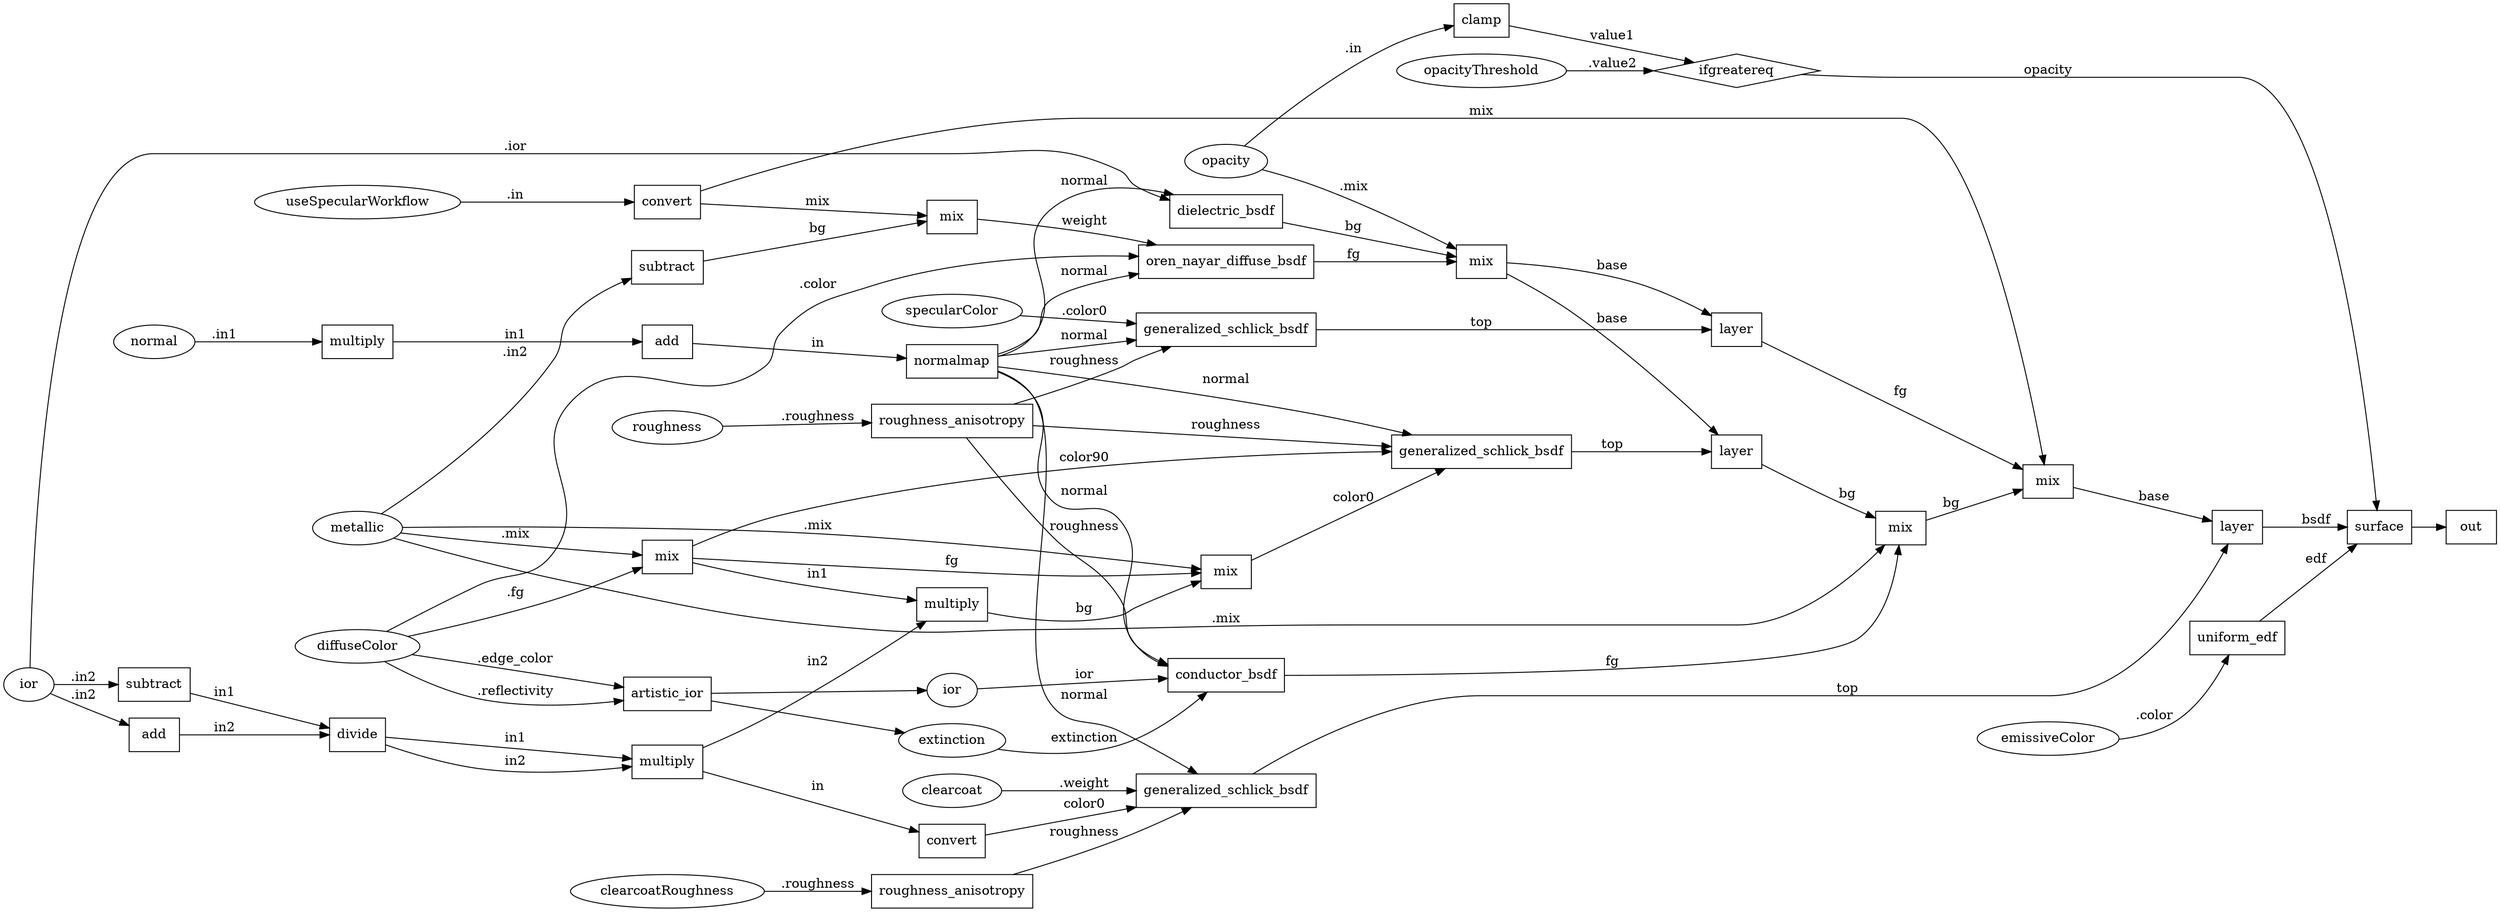 digraph {
  rankdir = LR;
    IMP_UsdPreviewSurface_surfaceshader_surface_constructor [label= "surface"];
    IMP_UsdPreviewSurface_surfaceshader_surface_constructor[shape = box];
    IMP_UsdPreviewSurface_surfaceshader_surface_constructor ->     IMP_UsdPreviewSurface_surfaceshader_out;
    IMP_UsdPreviewSurface_surfaceshader_out [label= "out"];
    IMP_UsdPreviewSurface_surfaceshader_out[shape = box]; 
    IMP_UsdPreviewSurface_surfaceshader_coat_bsdf [label= "layer"];
    IMP_UsdPreviewSurface_surfaceshader_coat_bsdf[shape = box];
    IMP_UsdPreviewSurface_surfaceshader_coat_bsdf ->     IMP_UsdPreviewSurface_surfaceshader_surface_constructor [label= "bsdf"];
    IMP_UsdPreviewSurface_surfaceshader_surface_constructor [label= "surface"];
    IMP_UsdPreviewSurface_surfaceshader_surface_constructor[shape = box]; 
    IMP_UsdPreviewSurface_surfaceshader_coat_dielectric_bsdf [label= "generalized_schlick_bsdf"];
    IMP_UsdPreviewSurface_surfaceshader_coat_dielectric_bsdf[shape = box];
    IMP_UsdPreviewSurface_surfaceshader_coat_dielectric_bsdf ->     IMP_UsdPreviewSurface_surfaceshader_coat_bsdf [label= "top"];
    IMP_UsdPreviewSurface_surfaceshader_coat_bsdf [label= "layer"];
    IMP_UsdPreviewSurface_surfaceshader_coat_bsdf[shape = box]; 
    IMP_UsdPreviewSurface_surfaceshader_clearcoatINT [label="clearcoat"];
    IMP_UsdPreviewSurface_surfaceshader_clearcoatINT [shape = ellipse];
    IMP_UsdPreviewSurface_surfaceshader_coat_dielectric_bsdf [label="generalized_schlick_bsdf"];
    IMP_UsdPreviewSurface_surfaceshader_clearcoatINT -> IMP_UsdPreviewSurface_surfaceshader_coat_dielectric_bsdf [label=".weight"];
    IMP_UsdPreviewSurface_surfaceshader_coat_F0 [label= "convert"];
    IMP_UsdPreviewSurface_surfaceshader_coat_F0[shape = box];
    IMP_UsdPreviewSurface_surfaceshader_coat_F0 ->     IMP_UsdPreviewSurface_surfaceshader_coat_dielectric_bsdf [label= "color0"];
    IMP_UsdPreviewSurface_surfaceshader_coat_dielectric_bsdf [label= "generalized_schlick_bsdf"];
    IMP_UsdPreviewSurface_surfaceshader_coat_dielectric_bsdf[shape = box]; 
    IMP_UsdPreviewSurface_surfaceshader_R_sq [label= "multiply"];
    IMP_UsdPreviewSurface_surfaceshader_R_sq[shape = box];
    IMP_UsdPreviewSurface_surfaceshader_R_sq ->     IMP_UsdPreviewSurface_surfaceshader_coat_F0 [label= "in"];
    IMP_UsdPreviewSurface_surfaceshader_coat_F0 [label= "convert"];
    IMP_UsdPreviewSurface_surfaceshader_coat_F0[shape = box]; 
    IMP_UsdPreviewSurface_surfaceshader_R [label= "divide"];
    IMP_UsdPreviewSurface_surfaceshader_R[shape = box];
    IMP_UsdPreviewSurface_surfaceshader_R ->     IMP_UsdPreviewSurface_surfaceshader_R_sq [label= "in1"];
    IMP_UsdPreviewSurface_surfaceshader_R_sq [label= "multiply"];
    IMP_UsdPreviewSurface_surfaceshader_R_sq[shape = box]; 
    IMP_UsdPreviewSurface_surfaceshader_one_minus_ior [label= "subtract"];
    IMP_UsdPreviewSurface_surfaceshader_one_minus_ior[shape = box];
    IMP_UsdPreviewSurface_surfaceshader_one_minus_ior ->     IMP_UsdPreviewSurface_surfaceshader_R [label= "in1"];
    IMP_UsdPreviewSurface_surfaceshader_R [label= "divide"];
    IMP_UsdPreviewSurface_surfaceshader_R[shape = box]; 
    IMP_UsdPreviewSurface_surfaceshader_iorINT [label="ior"];
    IMP_UsdPreviewSurface_surfaceshader_iorINT [shape = ellipse];
    IMP_UsdPreviewSurface_surfaceshader_one_minus_ior [label="subtract"];
    IMP_UsdPreviewSurface_surfaceshader_iorINT -> IMP_UsdPreviewSurface_surfaceshader_one_minus_ior [label=".in2"];
    IMP_UsdPreviewSurface_surfaceshader_one_plus_ior [label= "add"];
    IMP_UsdPreviewSurface_surfaceshader_one_plus_ior[shape = box];
    IMP_UsdPreviewSurface_surfaceshader_one_plus_ior ->     IMP_UsdPreviewSurface_surfaceshader_R [label= "in2"];
    IMP_UsdPreviewSurface_surfaceshader_R [label= "divide"];
    IMP_UsdPreviewSurface_surfaceshader_R[shape = box]; 
    IMP_UsdPreviewSurface_surfaceshader_iorINT [label="ior"];
    IMP_UsdPreviewSurface_surfaceshader_iorINT [shape = ellipse];
    IMP_UsdPreviewSurface_surfaceshader_one_plus_ior [label="add"];
    IMP_UsdPreviewSurface_surfaceshader_iorINT -> IMP_UsdPreviewSurface_surfaceshader_one_plus_ior [label=".in2"];
    IMP_UsdPreviewSurface_surfaceshader_R [label= "divide"];
    IMP_UsdPreviewSurface_surfaceshader_R[shape = box];
    IMP_UsdPreviewSurface_surfaceshader_R ->     IMP_UsdPreviewSurface_surfaceshader_R_sq [label= "in2"];
    IMP_UsdPreviewSurface_surfaceshader_R_sq [label= "multiply"];
    IMP_UsdPreviewSurface_surfaceshader_R_sq[shape = box]; 
    IMP_UsdPreviewSurface_surfaceshader_coat_roughness [label= "roughness_anisotropy"];
    IMP_UsdPreviewSurface_surfaceshader_coat_roughness[shape = box];
    IMP_UsdPreviewSurface_surfaceshader_coat_roughness ->     IMP_UsdPreviewSurface_surfaceshader_coat_dielectric_bsdf [label= "roughness"];
    IMP_UsdPreviewSurface_surfaceshader_coat_dielectric_bsdf [label= "generalized_schlick_bsdf"];
    IMP_UsdPreviewSurface_surfaceshader_coat_dielectric_bsdf[shape = box]; 
    IMP_UsdPreviewSurface_surfaceshader_clearcoatRoughnessINT [label="clearcoatRoughness"];
    IMP_UsdPreviewSurface_surfaceshader_clearcoatRoughnessINT [shape = ellipse];
    IMP_UsdPreviewSurface_surfaceshader_coat_roughness [label="roughness_anisotropy"];
    IMP_UsdPreviewSurface_surfaceshader_clearcoatRoughnessINT -> IMP_UsdPreviewSurface_surfaceshader_coat_roughness [label=".roughness"];
    IMP_UsdPreviewSurface_surfaceshader_surface_normal [label= "normalmap"];
    IMP_UsdPreviewSurface_surfaceshader_surface_normal[shape = box];
    IMP_UsdPreviewSurface_surfaceshader_surface_normal ->     IMP_UsdPreviewSurface_surfaceshader_coat_dielectric_bsdf [label= "normal"];
    IMP_UsdPreviewSurface_surfaceshader_coat_dielectric_bsdf [label= "generalized_schlick_bsdf"];
    IMP_UsdPreviewSurface_surfaceshader_coat_dielectric_bsdf[shape = box]; 
    IMP_UsdPreviewSurface_surfaceshader_bias_normal [label= "add"];
    IMP_UsdPreviewSurface_surfaceshader_bias_normal[shape = box];
    IMP_UsdPreviewSurface_surfaceshader_bias_normal ->     IMP_UsdPreviewSurface_surfaceshader_surface_normal [label= "in"];
    IMP_UsdPreviewSurface_surfaceshader_surface_normal [label= "normalmap"];
    IMP_UsdPreviewSurface_surfaceshader_surface_normal[shape = box]; 
    IMP_UsdPreviewSurface_surfaceshader_scale_normal [label= "multiply"];
    IMP_UsdPreviewSurface_surfaceshader_scale_normal[shape = box];
    IMP_UsdPreviewSurface_surfaceshader_scale_normal ->     IMP_UsdPreviewSurface_surfaceshader_bias_normal [label= "in1"];
    IMP_UsdPreviewSurface_surfaceshader_bias_normal [label= "add"];
    IMP_UsdPreviewSurface_surfaceshader_bias_normal[shape = box]; 
    IMP_UsdPreviewSurface_surfaceshader_normalINT [label="normal"];
    IMP_UsdPreviewSurface_surfaceshader_normalINT [shape = ellipse];
    IMP_UsdPreviewSurface_surfaceshader_scale_normal [label="multiply"];
    IMP_UsdPreviewSurface_surfaceshader_normalINT -> IMP_UsdPreviewSurface_surfaceshader_scale_normal [label=".in1"];
    IMP_UsdPreviewSurface_surfaceshader_workflow_selector_bsdf [label= "mix"];
    IMP_UsdPreviewSurface_surfaceshader_workflow_selector_bsdf[shape = box];
    IMP_UsdPreviewSurface_surfaceshader_workflow_selector_bsdf ->     IMP_UsdPreviewSurface_surfaceshader_coat_bsdf [label= "base"];
    IMP_UsdPreviewSurface_surfaceshader_coat_bsdf [label= "layer"];
    IMP_UsdPreviewSurface_surfaceshader_coat_bsdf[shape = box]; 
    IMP_UsdPreviewSurface_surfaceshader_specular_workflow_bsdf [label= "layer"];
    IMP_UsdPreviewSurface_surfaceshader_specular_workflow_bsdf[shape = box];
    IMP_UsdPreviewSurface_surfaceshader_specular_workflow_bsdf ->     IMP_UsdPreviewSurface_surfaceshader_workflow_selector_bsdf [label= "fg"];
    IMP_UsdPreviewSurface_surfaceshader_workflow_selector_bsdf [label= "mix"];
    IMP_UsdPreviewSurface_surfaceshader_workflow_selector_bsdf[shape = box]; 
    IMP_UsdPreviewSurface_surfaceshader_specular_bsdf1 [label= "generalized_schlick_bsdf"];
    IMP_UsdPreviewSurface_surfaceshader_specular_bsdf1[shape = box];
    IMP_UsdPreviewSurface_surfaceshader_specular_bsdf1 ->     IMP_UsdPreviewSurface_surfaceshader_specular_workflow_bsdf [label= "top"];
    IMP_UsdPreviewSurface_surfaceshader_specular_workflow_bsdf [label= "layer"];
    IMP_UsdPreviewSurface_surfaceshader_specular_workflow_bsdf[shape = box]; 
    IMP_UsdPreviewSurface_surfaceshader_specularColorINT [label="specularColor"];
    IMP_UsdPreviewSurface_surfaceshader_specularColorINT [shape = ellipse];
    IMP_UsdPreviewSurface_surfaceshader_specular_bsdf1 [label="generalized_schlick_bsdf"];
    IMP_UsdPreviewSurface_surfaceshader_specularColorINT -> IMP_UsdPreviewSurface_surfaceshader_specular_bsdf1 [label=".color0"];
    IMP_UsdPreviewSurface_surfaceshader_specular_roughness [label= "roughness_anisotropy"];
    IMP_UsdPreviewSurface_surfaceshader_specular_roughness[shape = box];
    IMP_UsdPreviewSurface_surfaceshader_specular_roughness ->     IMP_UsdPreviewSurface_surfaceshader_specular_bsdf1 [label= "roughness"];
    IMP_UsdPreviewSurface_surfaceshader_specular_bsdf1 [label= "generalized_schlick_bsdf"];
    IMP_UsdPreviewSurface_surfaceshader_specular_bsdf1[shape = box]; 
    IMP_UsdPreviewSurface_surfaceshader_roughnessINT [label="roughness"];
    IMP_UsdPreviewSurface_surfaceshader_roughnessINT [shape = ellipse];
    IMP_UsdPreviewSurface_surfaceshader_specular_roughness [label="roughness_anisotropy"];
    IMP_UsdPreviewSurface_surfaceshader_roughnessINT -> IMP_UsdPreviewSurface_surfaceshader_specular_roughness [label=".roughness"];
    IMP_UsdPreviewSurface_surfaceshader_surface_normal [label= "normalmap"];
    IMP_UsdPreviewSurface_surfaceshader_surface_normal[shape = box];
    IMP_UsdPreviewSurface_surfaceshader_surface_normal ->     IMP_UsdPreviewSurface_surfaceshader_specular_bsdf1 [label= "normal"];
    IMP_UsdPreviewSurface_surfaceshader_specular_bsdf1 [label= "generalized_schlick_bsdf"];
    IMP_UsdPreviewSurface_surfaceshader_specular_bsdf1[shape = box]; 
    IMP_UsdPreviewSurface_surfaceshader_transmission_mix [label= "mix"];
    IMP_UsdPreviewSurface_surfaceshader_transmission_mix[shape = box];
    IMP_UsdPreviewSurface_surfaceshader_transmission_mix ->     IMP_UsdPreviewSurface_surfaceshader_specular_workflow_bsdf [label= "base"];
    IMP_UsdPreviewSurface_surfaceshader_specular_workflow_bsdf [label= "layer"];
    IMP_UsdPreviewSurface_surfaceshader_specular_workflow_bsdf[shape = box]; 
    IMP_UsdPreviewSurface_surfaceshader_opacityINT [label="opacity"];
    IMP_UsdPreviewSurface_surfaceshader_opacityINT [shape = ellipse];
    IMP_UsdPreviewSurface_surfaceshader_transmission_mix [label="mix"];
    IMP_UsdPreviewSurface_surfaceshader_opacityINT -> IMP_UsdPreviewSurface_surfaceshader_transmission_mix [label=".mix"];
    IMP_UsdPreviewSurface_surfaceshader_diffuse_bsdf [label= "oren_nayar_diffuse_bsdf"];
    IMP_UsdPreviewSurface_surfaceshader_diffuse_bsdf[shape = box];
    IMP_UsdPreviewSurface_surfaceshader_diffuse_bsdf ->     IMP_UsdPreviewSurface_surfaceshader_transmission_mix [label= "fg"];
    IMP_UsdPreviewSurface_surfaceshader_transmission_mix [label= "mix"];
    IMP_UsdPreviewSurface_surfaceshader_transmission_mix[shape = box]; 
    IMP_UsdPreviewSurface_surfaceshader_diffuseColorINT [label="diffuseColor"];
    IMP_UsdPreviewSurface_surfaceshader_diffuseColorINT [shape = ellipse];
    IMP_UsdPreviewSurface_surfaceshader_diffuse_bsdf [label="oren_nayar_diffuse_bsdf"];
    IMP_UsdPreviewSurface_surfaceshader_diffuseColorINT -> IMP_UsdPreviewSurface_surfaceshader_diffuse_bsdf [label=".color"];
    IMP_UsdPreviewSurface_surfaceshader_diffuse_bsdf_weight [label= "mix"];
    IMP_UsdPreviewSurface_surfaceshader_diffuse_bsdf_weight[shape = box];
    IMP_UsdPreviewSurface_surfaceshader_diffuse_bsdf_weight ->     IMP_UsdPreviewSurface_surfaceshader_diffuse_bsdf [label= "weight"];
    IMP_UsdPreviewSurface_surfaceshader_diffuse_bsdf [label= "oren_nayar_diffuse_bsdf"];
    IMP_UsdPreviewSurface_surfaceshader_diffuse_bsdf[shape = box]; 
    IMP_UsdPreviewSurface_surfaceshader_inverse_metalness [label= "subtract"];
    IMP_UsdPreviewSurface_surfaceshader_inverse_metalness[shape = box];
    IMP_UsdPreviewSurface_surfaceshader_inverse_metalness ->     IMP_UsdPreviewSurface_surfaceshader_diffuse_bsdf_weight [label= "bg"];
    IMP_UsdPreviewSurface_surfaceshader_diffuse_bsdf_weight [label= "mix"];
    IMP_UsdPreviewSurface_surfaceshader_diffuse_bsdf_weight[shape = box]; 
    IMP_UsdPreviewSurface_surfaceshader_metallicINT [label="metallic"];
    IMP_UsdPreviewSurface_surfaceshader_metallicINT [shape = ellipse];
    IMP_UsdPreviewSurface_surfaceshader_inverse_metalness [label="subtract"];
    IMP_UsdPreviewSurface_surfaceshader_metallicINT -> IMP_UsdPreviewSurface_surfaceshader_inverse_metalness [label=".in2"];
    IMP_UsdPreviewSurface_surfaceshader_use_specular_workflow_float [label= "convert"];
    IMP_UsdPreviewSurface_surfaceshader_use_specular_workflow_float[shape = box];
    IMP_UsdPreviewSurface_surfaceshader_use_specular_workflow_float ->     IMP_UsdPreviewSurface_surfaceshader_diffuse_bsdf_weight [label= "mix"];
    IMP_UsdPreviewSurface_surfaceshader_diffuse_bsdf_weight [label= "mix"];
    IMP_UsdPreviewSurface_surfaceshader_diffuse_bsdf_weight[shape = box]; 
    IMP_UsdPreviewSurface_surfaceshader_useSpecularWorkflowINT [label="useSpecularWorkflow"];
    IMP_UsdPreviewSurface_surfaceshader_useSpecularWorkflowINT [shape = ellipse];
    IMP_UsdPreviewSurface_surfaceshader_use_specular_workflow_float [label="convert"];
    IMP_UsdPreviewSurface_surfaceshader_useSpecularWorkflowINT -> IMP_UsdPreviewSurface_surfaceshader_use_specular_workflow_float [label=".in"];
    IMP_UsdPreviewSurface_surfaceshader_surface_normal [label= "normalmap"];
    IMP_UsdPreviewSurface_surfaceshader_surface_normal[shape = box];
    IMP_UsdPreviewSurface_surfaceshader_surface_normal ->     IMP_UsdPreviewSurface_surfaceshader_diffuse_bsdf [label= "normal"];
    IMP_UsdPreviewSurface_surfaceshader_diffuse_bsdf [label= "oren_nayar_diffuse_bsdf"];
    IMP_UsdPreviewSurface_surfaceshader_diffuse_bsdf[shape = box]; 
    IMP_UsdPreviewSurface_surfaceshader_transmission_bsdf [label= "dielectric_bsdf"];
    IMP_UsdPreviewSurface_surfaceshader_transmission_bsdf[shape = box];
    IMP_UsdPreviewSurface_surfaceshader_transmission_bsdf ->     IMP_UsdPreviewSurface_surfaceshader_transmission_mix [label= "bg"];
    IMP_UsdPreviewSurface_surfaceshader_transmission_mix [label= "mix"];
    IMP_UsdPreviewSurface_surfaceshader_transmission_mix[shape = box]; 
    IMP_UsdPreviewSurface_surfaceshader_iorINT [label="ior"];
    IMP_UsdPreviewSurface_surfaceshader_iorINT [shape = ellipse];
    IMP_UsdPreviewSurface_surfaceshader_transmission_bsdf [label="dielectric_bsdf"];
    IMP_UsdPreviewSurface_surfaceshader_iorINT -> IMP_UsdPreviewSurface_surfaceshader_transmission_bsdf [label=".ior"];
    IMP_UsdPreviewSurface_surfaceshader_surface_normal [label= "normalmap"];
    IMP_UsdPreviewSurface_surfaceshader_surface_normal[shape = box];
    IMP_UsdPreviewSurface_surfaceshader_surface_normal ->     IMP_UsdPreviewSurface_surfaceshader_transmission_bsdf [label= "normal"];
    IMP_UsdPreviewSurface_surfaceshader_transmission_bsdf [label= "dielectric_bsdf"];
    IMP_UsdPreviewSurface_surfaceshader_transmission_bsdf[shape = box]; 
    IMP_UsdPreviewSurface_surfaceshader_metalness_workflow_bsdf [label= "mix"];
    IMP_UsdPreviewSurface_surfaceshader_metalness_workflow_bsdf[shape = box];
    IMP_UsdPreviewSurface_surfaceshader_metalness_workflow_bsdf ->     IMP_UsdPreviewSurface_surfaceshader_workflow_selector_bsdf [label= "bg"];
    IMP_UsdPreviewSurface_surfaceshader_workflow_selector_bsdf [label= "mix"];
    IMP_UsdPreviewSurface_surfaceshader_workflow_selector_bsdf[shape = box]; 
    IMP_UsdPreviewSurface_surfaceshader_metallicINT [label="metallic"];
    IMP_UsdPreviewSurface_surfaceshader_metallicINT [shape = ellipse];
    IMP_UsdPreviewSurface_surfaceshader_metalness_workflow_bsdf [label="mix"];
    IMP_UsdPreviewSurface_surfaceshader_metallicINT -> IMP_UsdPreviewSurface_surfaceshader_metalness_workflow_bsdf [label=".mix"];
    IMP_UsdPreviewSurface_surfaceshader_metalness_metal_bsdf [label= "conductor_bsdf"];
    IMP_UsdPreviewSurface_surfaceshader_metalness_metal_bsdf[shape = box];
    IMP_UsdPreviewSurface_surfaceshader_metalness_metal_bsdf ->     IMP_UsdPreviewSurface_surfaceshader_metalness_workflow_bsdf [label= "fg"];
    IMP_UsdPreviewSurface_surfaceshader_metalness_workflow_bsdf [label= "mix"];
    IMP_UsdPreviewSurface_surfaceshader_metalness_workflow_bsdf[shape = box]; 
    IMP_UsdPreviewSurface_surfaceshader_artistic_ior [label= "artistic_ior"];
    IMP_UsdPreviewSurface_surfaceshader_artistic_ior[shape = box];
    IMP_UsdPreviewSurface_surfaceshader_artistic_ior -> IMP_UsdPreviewSurface_surfaceshader_IMP_UsdPreviewSurface_surfaceshader_artistic_iorior;
    IMP_UsdPreviewSurface_surfaceshader_IMP_UsdPreviewSurface_surfaceshader_artistic_iorior [label= "ior."];
    IMP_UsdPreviewSurface_surfaceshader_IMP_UsdPreviewSurface_surfaceshader_artistic_iorior [label= "ior"];
    IMP_UsdPreviewSurface_surfaceshader_IMP_UsdPreviewSurface_surfaceshader_artistic_iorior [shape = ellipse];
    IMP_UsdPreviewSurface_surfaceshader_IMP_UsdPreviewSurface_surfaceshader_artistic_iorior ->     IMP_UsdPreviewSurface_surfaceshader_metalness_metal_bsdf [label= "ior"];
    IMP_UsdPreviewSurface_surfaceshader_metalness_metal_bsdf [label= "conductor_bsdf"];
    IMP_UsdPreviewSurface_surfaceshader_metalness_metal_bsdf[shape = box]; 
    IMP_UsdPreviewSurface_surfaceshader_diffuseColorINT [label="diffuseColor"];
    IMP_UsdPreviewSurface_surfaceshader_diffuseColorINT [shape = ellipse];
    IMP_UsdPreviewSurface_surfaceshader_artistic_ior [label="artistic_ior"];
    IMP_UsdPreviewSurface_surfaceshader_diffuseColorINT -> IMP_UsdPreviewSurface_surfaceshader_artistic_ior [label=".reflectivity"];
    IMP_UsdPreviewSurface_surfaceshader_diffuseColorINT [label="diffuseColor"];
    IMP_UsdPreviewSurface_surfaceshader_diffuseColorINT [shape = ellipse];
    IMP_UsdPreviewSurface_surfaceshader_artistic_ior [label="artistic_ior"];
    IMP_UsdPreviewSurface_surfaceshader_diffuseColorINT -> IMP_UsdPreviewSurface_surfaceshader_artistic_ior [label=".edge_color"];
    IMP_UsdPreviewSurface_surfaceshader_artistic_ior [label= "artistic_ior"];
    IMP_UsdPreviewSurface_surfaceshader_artistic_ior[shape = box];
    IMP_UsdPreviewSurface_surfaceshader_artistic_ior -> IMP_UsdPreviewSurface_surfaceshader_IMP_UsdPreviewSurface_surfaceshader_artistic_iorextinction;
    IMP_UsdPreviewSurface_surfaceshader_IMP_UsdPreviewSurface_surfaceshader_artistic_iorextinction [label= "extinction."];
    IMP_UsdPreviewSurface_surfaceshader_IMP_UsdPreviewSurface_surfaceshader_artistic_iorextinction [label= "extinction"];
    IMP_UsdPreviewSurface_surfaceshader_IMP_UsdPreviewSurface_surfaceshader_artistic_iorextinction [shape = ellipse];
    IMP_UsdPreviewSurface_surfaceshader_IMP_UsdPreviewSurface_surfaceshader_artistic_iorextinction ->     IMP_UsdPreviewSurface_surfaceshader_metalness_metal_bsdf [label= "extinction"];
    IMP_UsdPreviewSurface_surfaceshader_metalness_metal_bsdf [label= "conductor_bsdf"];
    IMP_UsdPreviewSurface_surfaceshader_metalness_metal_bsdf[shape = box]; 
    IMP_UsdPreviewSurface_surfaceshader_specular_roughness [label= "roughness_anisotropy"];
    IMP_UsdPreviewSurface_surfaceshader_specular_roughness[shape = box];
    IMP_UsdPreviewSurface_surfaceshader_specular_roughness ->     IMP_UsdPreviewSurface_surfaceshader_metalness_metal_bsdf [label= "roughness"];
    IMP_UsdPreviewSurface_surfaceshader_metalness_metal_bsdf [label= "conductor_bsdf"];
    IMP_UsdPreviewSurface_surfaceshader_metalness_metal_bsdf[shape = box]; 
    IMP_UsdPreviewSurface_surfaceshader_surface_normal [label= "normalmap"];
    IMP_UsdPreviewSurface_surfaceshader_surface_normal[shape = box];
    IMP_UsdPreviewSurface_surfaceshader_surface_normal ->     IMP_UsdPreviewSurface_surfaceshader_metalness_metal_bsdf [label= "normal"];
    IMP_UsdPreviewSurface_surfaceshader_metalness_metal_bsdf [label= "conductor_bsdf"];
    IMP_UsdPreviewSurface_surfaceshader_metalness_metal_bsdf[shape = box]; 
    IMP_UsdPreviewSurface_surfaceshader_metalness_specular_bsdf [label= "layer"];
    IMP_UsdPreviewSurface_surfaceshader_metalness_specular_bsdf[shape = box];
    IMP_UsdPreviewSurface_surfaceshader_metalness_specular_bsdf ->     IMP_UsdPreviewSurface_surfaceshader_metalness_workflow_bsdf [label= "bg"];
    IMP_UsdPreviewSurface_surfaceshader_metalness_workflow_bsdf [label= "mix"];
    IMP_UsdPreviewSurface_surfaceshader_metalness_workflow_bsdf[shape = box]; 
    IMP_UsdPreviewSurface_surfaceshader_specular_bsdf2 [label= "generalized_schlick_bsdf"];
    IMP_UsdPreviewSurface_surfaceshader_specular_bsdf2[shape = box];
    IMP_UsdPreviewSurface_surfaceshader_specular_bsdf2 ->     IMP_UsdPreviewSurface_surfaceshader_metalness_specular_bsdf [label= "top"];
    IMP_UsdPreviewSurface_surfaceshader_metalness_specular_bsdf [label= "layer"];
    IMP_UsdPreviewSurface_surfaceshader_metalness_specular_bsdf[shape = box]; 
    IMP_UsdPreviewSurface_surfaceshader_F0 [label= "mix"];
    IMP_UsdPreviewSurface_surfaceshader_F0[shape = box];
    IMP_UsdPreviewSurface_surfaceshader_F0 ->     IMP_UsdPreviewSurface_surfaceshader_specular_bsdf2 [label= "color0"];
    IMP_UsdPreviewSurface_surfaceshader_specular_bsdf2 [label= "generalized_schlick_bsdf"];
    IMP_UsdPreviewSurface_surfaceshader_specular_bsdf2[shape = box]; 
    IMP_UsdPreviewSurface_surfaceshader_metallicINT [label="metallic"];
    IMP_UsdPreviewSurface_surfaceshader_metallicINT [shape = ellipse];
    IMP_UsdPreviewSurface_surfaceshader_F0 [label="mix"];
    IMP_UsdPreviewSurface_surfaceshader_metallicINT -> IMP_UsdPreviewSurface_surfaceshader_F0 [label=".mix"];
    IMP_UsdPreviewSurface_surfaceshader_specular_color_metallic [label= "mix"];
    IMP_UsdPreviewSurface_surfaceshader_specular_color_metallic[shape = box];
    IMP_UsdPreviewSurface_surfaceshader_specular_color_metallic ->     IMP_UsdPreviewSurface_surfaceshader_F0 [label= "fg"];
    IMP_UsdPreviewSurface_surfaceshader_F0 [label= "mix"];
    IMP_UsdPreviewSurface_surfaceshader_F0[shape = box]; 
    IMP_UsdPreviewSurface_surfaceshader_diffuseColorINT [label="diffuseColor"];
    IMP_UsdPreviewSurface_surfaceshader_diffuseColorINT [shape = ellipse];
    IMP_UsdPreviewSurface_surfaceshader_specular_color_metallic [label="mix"];
    IMP_UsdPreviewSurface_surfaceshader_diffuseColorINT -> IMP_UsdPreviewSurface_surfaceshader_specular_color_metallic [label=".fg"];
    IMP_UsdPreviewSurface_surfaceshader_metallicINT [label="metallic"];
    IMP_UsdPreviewSurface_surfaceshader_metallicINT [shape = ellipse];
    IMP_UsdPreviewSurface_surfaceshader_specular_color_metallic [label="mix"];
    IMP_UsdPreviewSurface_surfaceshader_metallicINT -> IMP_UsdPreviewSurface_surfaceshader_specular_color_metallic [label=".mix"];
    IMP_UsdPreviewSurface_surfaceshader_specular_color_metallic_R_sq [label= "multiply"];
    IMP_UsdPreviewSurface_surfaceshader_specular_color_metallic_R_sq[shape = box];
    IMP_UsdPreviewSurface_surfaceshader_specular_color_metallic_R_sq ->     IMP_UsdPreviewSurface_surfaceshader_F0 [label= "bg"];
    IMP_UsdPreviewSurface_surfaceshader_F0 [label= "mix"];
    IMP_UsdPreviewSurface_surfaceshader_F0[shape = box]; 
    IMP_UsdPreviewSurface_surfaceshader_specular_color_metallic [label= "mix"];
    IMP_UsdPreviewSurface_surfaceshader_specular_color_metallic[shape = box];
    IMP_UsdPreviewSurface_surfaceshader_specular_color_metallic ->     IMP_UsdPreviewSurface_surfaceshader_specular_color_metallic_R_sq [label= "in1"];
    IMP_UsdPreviewSurface_surfaceshader_specular_color_metallic_R_sq [label= "multiply"];
    IMP_UsdPreviewSurface_surfaceshader_specular_color_metallic_R_sq[shape = box]; 
    IMP_UsdPreviewSurface_surfaceshader_R_sq [label= "multiply"];
    IMP_UsdPreviewSurface_surfaceshader_R_sq[shape = box];
    IMP_UsdPreviewSurface_surfaceshader_R_sq ->     IMP_UsdPreviewSurface_surfaceshader_specular_color_metallic_R_sq [label= "in2"];
    IMP_UsdPreviewSurface_surfaceshader_specular_color_metallic_R_sq [label= "multiply"];
    IMP_UsdPreviewSurface_surfaceshader_specular_color_metallic_R_sq[shape = box]; 
    IMP_UsdPreviewSurface_surfaceshader_specular_color_metallic [label= "mix"];
    IMP_UsdPreviewSurface_surfaceshader_specular_color_metallic[shape = box];
    IMP_UsdPreviewSurface_surfaceshader_specular_color_metallic ->     IMP_UsdPreviewSurface_surfaceshader_specular_bsdf2 [label= "color90"];
    IMP_UsdPreviewSurface_surfaceshader_specular_bsdf2 [label= "generalized_schlick_bsdf"];
    IMP_UsdPreviewSurface_surfaceshader_specular_bsdf2[shape = box]; 
    IMP_UsdPreviewSurface_surfaceshader_specular_roughness [label= "roughness_anisotropy"];
    IMP_UsdPreviewSurface_surfaceshader_specular_roughness[shape = box];
    IMP_UsdPreviewSurface_surfaceshader_specular_roughness ->     IMP_UsdPreviewSurface_surfaceshader_specular_bsdf2 [label= "roughness"];
    IMP_UsdPreviewSurface_surfaceshader_specular_bsdf2 [label= "generalized_schlick_bsdf"];
    IMP_UsdPreviewSurface_surfaceshader_specular_bsdf2[shape = box]; 
    IMP_UsdPreviewSurface_surfaceshader_surface_normal [label= "normalmap"];
    IMP_UsdPreviewSurface_surfaceshader_surface_normal[shape = box];
    IMP_UsdPreviewSurface_surfaceshader_surface_normal ->     IMP_UsdPreviewSurface_surfaceshader_specular_bsdf2 [label= "normal"];
    IMP_UsdPreviewSurface_surfaceshader_specular_bsdf2 [label= "generalized_schlick_bsdf"];
    IMP_UsdPreviewSurface_surfaceshader_specular_bsdf2[shape = box]; 
    IMP_UsdPreviewSurface_surfaceshader_transmission_mix [label= "mix"];
    IMP_UsdPreviewSurface_surfaceshader_transmission_mix[shape = box];
    IMP_UsdPreviewSurface_surfaceshader_transmission_mix ->     IMP_UsdPreviewSurface_surfaceshader_metalness_specular_bsdf [label= "base"];
    IMP_UsdPreviewSurface_surfaceshader_metalness_specular_bsdf [label= "layer"];
    IMP_UsdPreviewSurface_surfaceshader_metalness_specular_bsdf[shape = box]; 
    IMP_UsdPreviewSurface_surfaceshader_use_specular_workflow_float [label= "convert"];
    IMP_UsdPreviewSurface_surfaceshader_use_specular_workflow_float[shape = box];
    IMP_UsdPreviewSurface_surfaceshader_use_specular_workflow_float ->     IMP_UsdPreviewSurface_surfaceshader_workflow_selector_bsdf [label= "mix"];
    IMP_UsdPreviewSurface_surfaceshader_workflow_selector_bsdf [label= "mix"];
    IMP_UsdPreviewSurface_surfaceshader_workflow_selector_bsdf[shape = box]; 
    IMP_UsdPreviewSurface_surfaceshader_emission_edf [label= "uniform_edf"];
    IMP_UsdPreviewSurface_surfaceshader_emission_edf[shape = box];
    IMP_UsdPreviewSurface_surfaceshader_emission_edf ->     IMP_UsdPreviewSurface_surfaceshader_surface_constructor [label= "edf"];
    IMP_UsdPreviewSurface_surfaceshader_surface_constructor [label= "surface"];
    IMP_UsdPreviewSurface_surfaceshader_surface_constructor[shape = box]; 
    IMP_UsdPreviewSurface_surfaceshader_emissiveColorINT [label="emissiveColor"];
    IMP_UsdPreviewSurface_surfaceshader_emissiveColorINT [shape = ellipse];
    IMP_UsdPreviewSurface_surfaceshader_emission_edf [label="uniform_edf"];
    IMP_UsdPreviewSurface_surfaceshader_emissiveColorINT -> IMP_UsdPreviewSurface_surfaceshader_emission_edf [label=".color"];
    IMP_UsdPreviewSurface_surfaceshader_cutout_opacity [label= "ifgreatereq"];
    IMP_UsdPreviewSurface_surfaceshader_cutout_opacity[shape = diamond];
    IMP_UsdPreviewSurface_surfaceshader_cutout_opacity ->     IMP_UsdPreviewSurface_surfaceshader_surface_constructor [label= "opacity"];
    IMP_UsdPreviewSurface_surfaceshader_surface_constructor [label= "surface"];
    IMP_UsdPreviewSurface_surfaceshader_surface_constructor[shape = box]; 
    IMP_UsdPreviewSurface_surfaceshader_opacityThresholdINT [label="opacityThreshold"];
    IMP_UsdPreviewSurface_surfaceshader_opacityThresholdINT [shape = ellipse];
    IMP_UsdPreviewSurface_surfaceshader_cutout_opacity [label="ifgreatereq"];
    IMP_UsdPreviewSurface_surfaceshader_opacityThresholdINT -> IMP_UsdPreviewSurface_surfaceshader_cutout_opacity [label=".value2"];
    IMP_UsdPreviewSurface_surfaceshader_opacity_clamped [label= "clamp"];
    IMP_UsdPreviewSurface_surfaceshader_opacity_clamped[shape = box];
    IMP_UsdPreviewSurface_surfaceshader_opacity_clamped ->     IMP_UsdPreviewSurface_surfaceshader_cutout_opacity [label= "value1"];
    IMP_UsdPreviewSurface_surfaceshader_cutout_opacity [label= "ifgreatereq"];
    IMP_UsdPreviewSurface_surfaceshader_cutout_opacity[shape = diamond]; 
    IMP_UsdPreviewSurface_surfaceshader_opacityINT [label="opacity"];
    IMP_UsdPreviewSurface_surfaceshader_opacityINT [shape = ellipse];
    IMP_UsdPreviewSurface_surfaceshader_opacity_clamped [label="clamp"];
    IMP_UsdPreviewSurface_surfaceshader_opacityINT -> IMP_UsdPreviewSurface_surfaceshader_opacity_clamped [label=".in"];
}
